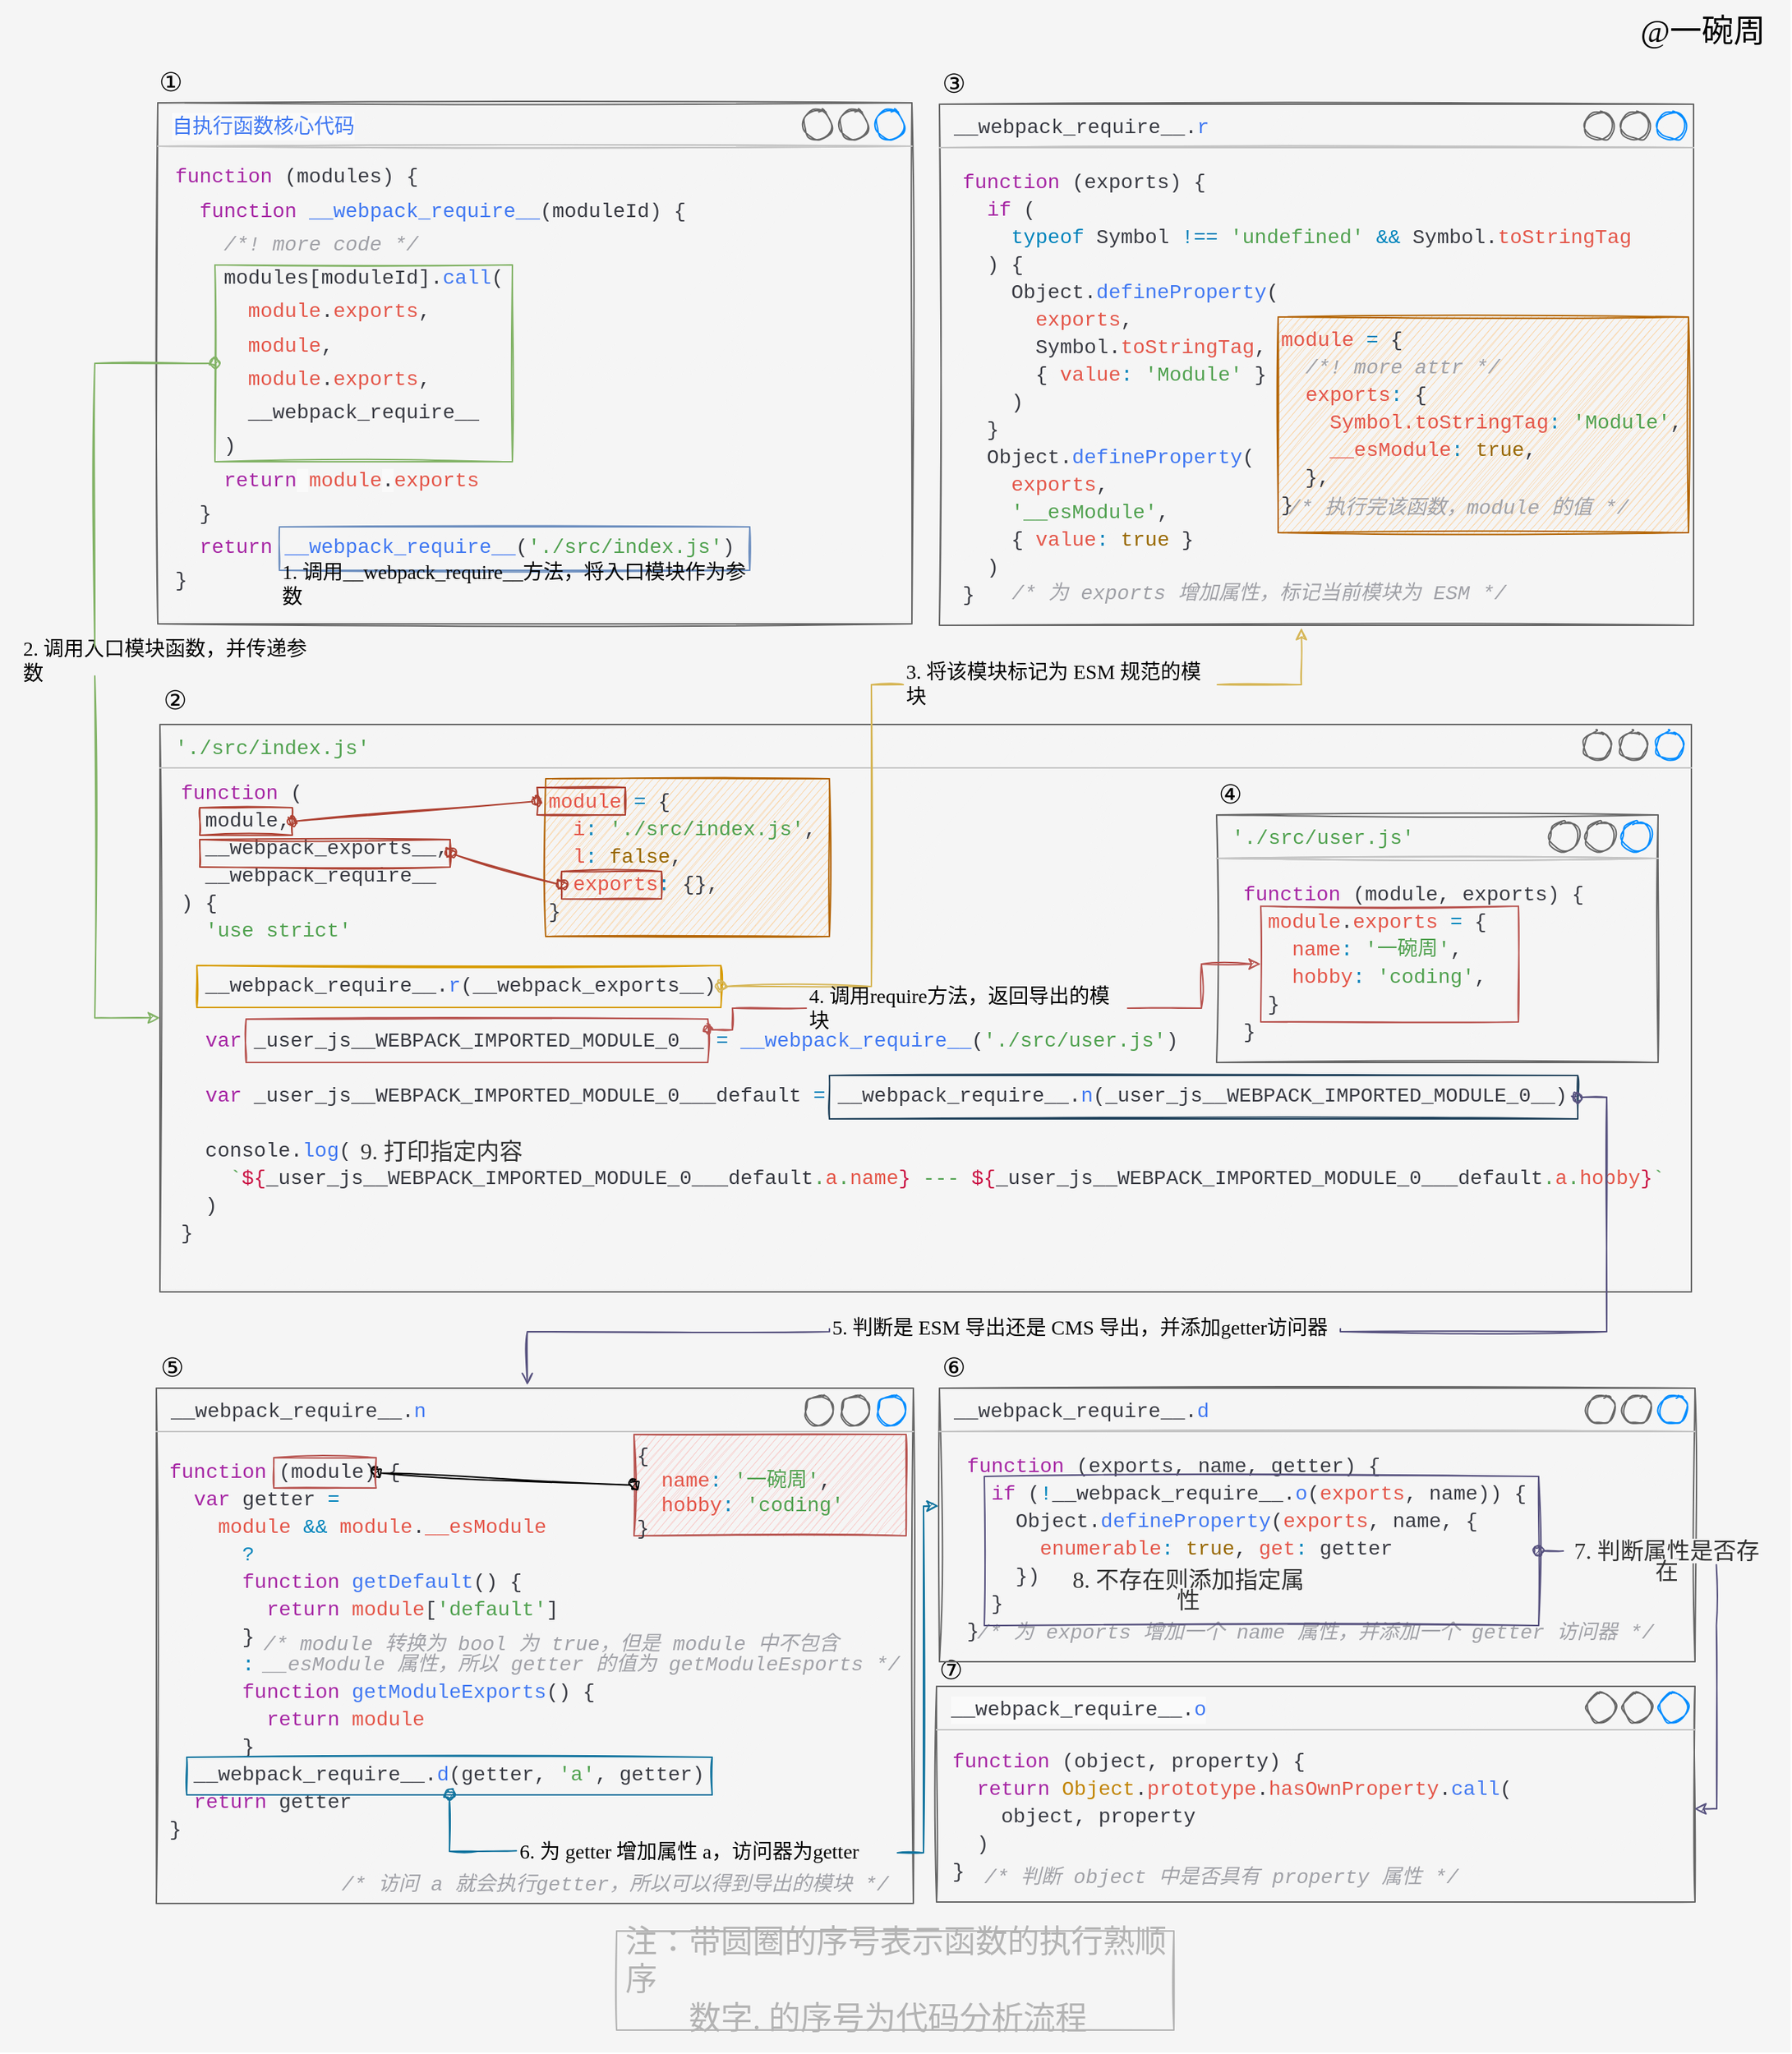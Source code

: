 <mxfile version="13.6.2" type="device"><diagram id="C5RBs43oDa-KdzZeNtuy" name="Page-1"><mxGraphModel dx="1002" dy="118" grid="0" gridSize="10" guides="1" tooltips="1" connect="1" arrows="1" fold="1" page="0" pageScale="1" pageWidth="827" pageHeight="1169" math="0" shadow="0" extFonts="ZCOOL KuaiLe^https://fonts.googleapis.com/css?family=ZCOOL+KuaiLe"><root><mxCell id="WIyWlLk6GJQsqaUBKTNV-0"/><mxCell id="WIyWlLk6GJQsqaUBKTNV-1" parent="WIyWlLk6GJQsqaUBKTNV-0"/><mxCell id="X2t2nluB0uNI7FOoM4xy-0" value="" style="rounded=0;whiteSpace=wrap;html=1;sketch=0;fontColor=#333333;fillColor=#f5f5f5;strokeColor=none;" parent="WIyWlLk6GJQsqaUBKTNV-1" vertex="1"><mxGeometry x="-434" y="6" width="1237" height="1418" as="geometry"/></mxCell><mxCell id="X2t2nluB0uNI7FOoM4xy-1" value="&lt;div style=&quot;color: rgb(56 , 58 , 66) ; background-color: rgb(250 , 250 , 250) ; font-size: 14px ; line-height: 19px&quot;&gt;&lt;span style=&quot;color: rgb(64 , 120 , 242)&quot;&gt;&lt;font face=&quot;ZCOOL KuaiLe&quot;&gt;自执行函数核心代码&lt;/font&gt;&lt;/span&gt;&lt;/div&gt;" style="strokeWidth=1;shadow=0;dashed=0;align=center;html=1;shape=mxgraph.mockup.containers.window;align=left;verticalAlign=top;spacingLeft=8;strokeColor2=#008cff;strokeColor3=#c4c4c4;mainText=;fontSize=17;labelBackgroundColor=none;fillColor=#f5f5f5;sketch=1;fillStyle=auto;fontColor=#333333;strokeColor=none;" parent="WIyWlLk6GJQsqaUBKTNV-1" vertex="1"><mxGeometry x="-325" y="77" width="521" height="360" as="geometry"/></mxCell><mxCell id="X2t2nluB0uNI7FOoM4xy-3" value="&lt;div style=&quot;color: rgb(56 , 58 , 66) ; font-family: &amp;#34;fira code&amp;#34; , &amp;#34;consolas&amp;#34; , &amp;#34;courier new&amp;#34; , monospace ; font-size: 14px ; line-height: 166%&quot;&gt;&lt;div&gt;&lt;span style=&quot;color: rgb(166 , 38 , 164)&quot;&gt;function&lt;/span&gt; (modules) {&lt;/div&gt;&lt;div&gt;&amp;nbsp; &lt;span style=&quot;color: #a626a4&quot;&gt;function&lt;/span&gt; &lt;span style=&quot;color: #4078f2&quot;&gt;__webpack_require__&lt;/span&gt;(moduleId) {&lt;/div&gt;&lt;div&gt;&amp;nbsp; &amp;nbsp;&amp;nbsp;&lt;span style=&quot;color: rgb(160 , 161 , 167) ; font-style: italic&quot;&gt;/*! more code */&lt;/span&gt;&lt;span&gt;&amp;nbsp;&lt;/span&gt;&lt;/div&gt;&lt;div&gt;&amp;nbsp; &amp;nbsp; modules[moduleId].&lt;span style=&quot;color: #4078f2&quot;&gt;call&lt;/span&gt;(&lt;/div&gt;&lt;div&gt;&amp;nbsp; &amp;nbsp; &amp;nbsp; &lt;span style=&quot;color: #e45649&quot;&gt;module&lt;/span&gt;.&lt;span style=&quot;color: #e45649&quot;&gt;exports&lt;/span&gt;,&lt;/div&gt;&lt;div&gt;&amp;nbsp; &amp;nbsp; &amp;nbsp; &lt;span style=&quot;color: #e45649&quot;&gt;module&lt;/span&gt;,&lt;/div&gt;&lt;div&gt;&amp;nbsp; &amp;nbsp; &amp;nbsp; &lt;span style=&quot;color: #e45649&quot;&gt;module&lt;/span&gt;.&lt;span style=&quot;color: #e45649&quot;&gt;exports&lt;/span&gt;,&lt;/div&gt;&lt;div&gt;&amp;nbsp; &amp;nbsp; &amp;nbsp; __webpack_require__&lt;/div&gt;&lt;div&gt;&amp;nbsp; &amp;nbsp; )&lt;/div&gt;&amp;nbsp; &amp;nbsp;&amp;nbsp;&lt;span style=&quot;font-family: &amp;#34;fira code&amp;#34; , &amp;#34;consolas&amp;#34; , &amp;#34;courier new&amp;#34; , monospace ; color: rgb(166 , 38 , 164)&quot;&gt;return&lt;/span&gt;&lt;span style=&quot;background-color: rgb(250 , 250 , 250) ; font-family: &amp;#34;fira code&amp;#34; , &amp;#34;consolas&amp;#34; , &amp;#34;courier new&amp;#34; , monospace&quot;&gt; &lt;/span&gt;&lt;span style=&quot;font-family: &amp;#34;fira code&amp;#34; , &amp;#34;consolas&amp;#34; , &amp;#34;courier new&amp;#34; , monospace ; color: rgb(228 , 86 , 73)&quot;&gt;module&lt;/span&gt;&lt;span style=&quot;background-color: rgb(250 , 250 , 250) ; font-family: &amp;#34;fira code&amp;#34; , &amp;#34;consolas&amp;#34; , &amp;#34;courier new&amp;#34; , monospace&quot;&gt;.&lt;/span&gt;&lt;span style=&quot;font-family: &amp;#34;fira code&amp;#34; , &amp;#34;consolas&amp;#34; , &amp;#34;courier new&amp;#34; , monospace ; color: rgb(228 , 86 , 73)&quot;&gt;exports&lt;/span&gt;&lt;div&gt;&amp;nbsp; }&lt;/div&gt;&lt;div&gt;&amp;nbsp; &lt;span style=&quot;color: #a626a4&quot;&gt;return&lt;/span&gt; &lt;span style=&quot;color: #4078f2&quot;&gt;__webpack_require__&lt;/span&gt;(&lt;span style=&quot;color: #50a14f&quot;&gt;'./src/index.js'&lt;/span&gt;)&lt;/div&gt;&lt;div&gt;}&lt;/div&gt;&lt;/div&gt;" style="text;html=1;strokeColor=none;fillColor=none;align=left;verticalAlign=middle;whiteSpace=wrap;rounded=0;sketch=1;" parent="WIyWlLk6GJQsqaUBKTNV-1" vertex="1"><mxGeometry x="-315" y="117" width="431" height="301.5" as="geometry"/></mxCell><mxCell id="X2t2nluB0uNI7FOoM4xy-13" value="&lt;font style=&quot;font-size: 22px&quot; face=&quot;ZCOOL KuaiLe&quot;&gt;@一碗周&lt;/font&gt;" style="text;html=1;strokeColor=none;fillColor=none;align=center;verticalAlign=middle;whiteSpace=wrap;rounded=0;sketch=0;" parent="WIyWlLk6GJQsqaUBKTNV-1" vertex="1"><mxGeometry x="682" y="9" width="121" height="38" as="geometry"/></mxCell><mxCell id="X2t2nluB0uNI7FOoM4xy-35" value="&lt;div style=&quot;background-color: rgb(250 , 250 , 250) ; font-family: &amp;#34;fira code&amp;#34; , &amp;#34;consolas&amp;#34; , &amp;#34;courier new&amp;#34; , monospace ; font-size: 14px ; line-height: 19px&quot;&gt;&lt;div style=&quot;font-family: &amp;#34;fira code&amp;#34; , &amp;#34;consolas&amp;#34; , &amp;#34;courier new&amp;#34; , monospace ; line-height: 19px&quot;&gt;&lt;font color=&quot;#383a42&quot;&gt;__webpack_require__.&lt;/font&gt;&lt;font color=&quot;#4078f2&quot;&gt;o&lt;/font&gt;&lt;/div&gt;&lt;/div&gt;" style="strokeWidth=1;shadow=0;dashed=0;align=center;html=1;shape=mxgraph.mockup.containers.window;align=left;verticalAlign=top;spacingLeft=8;strokeColor2=#008cff;strokeColor3=#c4c4c4;mainText=;fontSize=17;labelBackgroundColor=none;fillColor=#f5f5f5;sketch=1;fillStyle=auto;fontColor=#333333;strokeColor=none;container=0;" parent="WIyWlLk6GJQsqaUBKTNV-1" vertex="1"><mxGeometry x="213" y="1171" width="524" height="149" as="geometry"/></mxCell><mxCell id="X2t2nluB0uNI7FOoM4xy-36" value="&lt;div style=&quot;color: rgb(56 , 58 , 66) ; font-family: &amp;#34;fira code&amp;#34; , &amp;#34;consolas&amp;#34; , &amp;#34;courier new&amp;#34; , monospace ; font-weight: normal ; font-size: 14px ; line-height: 19px&quot;&gt;&lt;div style=&quot;font-family: &amp;#34;fira code&amp;#34; , &amp;#34;consolas&amp;#34; , &amp;#34;courier new&amp;#34; , monospace ; line-height: 19px&quot;&gt;&lt;div&gt;&lt;span style=&quot;color: rgb(166 , 38 , 164)&quot;&gt;function&lt;/span&gt; (object, property) {&lt;/div&gt;&lt;div&gt;&amp;nbsp; &lt;span style=&quot;color: #a626a4&quot;&gt;return&lt;/span&gt; &lt;span style=&quot;color: #c18401&quot;&gt;Object&lt;/span&gt;.&lt;span style=&quot;color: #e45649&quot;&gt;prototype&lt;/span&gt;.&lt;span style=&quot;color: #e45649&quot;&gt;hasOwnProperty&lt;/span&gt;.&lt;span style=&quot;color: #4078f2&quot;&gt;call&lt;/span&gt;(&lt;/div&gt;&lt;div&gt;&amp;nbsp; &amp;nbsp; object, property&lt;/div&gt;&lt;div&gt;&amp;nbsp; )&lt;/div&gt;&lt;div&gt;}&lt;/div&gt;&lt;/div&gt;&lt;/div&gt;" style="text;whiteSpace=wrap;html=1;container=0;" parent="WIyWlLk6GJQsqaUBKTNV-1" vertex="1"><mxGeometry x="222" y="1207" width="397" height="69" as="geometry"/></mxCell><mxCell id="X2t2nluB0uNI7FOoM4xy-37" value="&lt;div style=&quot;color: rgb(56 , 58 , 66) ; font-family: &amp;#34;fira code&amp;#34; , &amp;#34;consolas&amp;#34; , &amp;#34;courier new&amp;#34; , monospace ; font-weight: normal ; font-size: 14px ; line-height: 19px&quot;&gt;&lt;div&gt;&lt;span style=&quot;color: rgb(160 , 161 , 167) ; font-style: italic&quot;&gt;/* 判断 object 中是否具有 property 属性 */&lt;/span&gt;&lt;/div&gt;&lt;/div&gt;" style="text;whiteSpace=wrap;html=1;container=0;" parent="WIyWlLk6GJQsqaUBKTNV-1" vertex="1"><mxGeometry x="244" y="1287" width="367" height="33" as="geometry"/></mxCell><mxCell id="X2t2nluB0uNI7FOoM4xy-59" value="&lt;font style=&quot;font-size: 22px&quot; face=&quot;ZCOOL KuaiLe&quot;&gt;&lt;font color=&quot;#b3b3b3&quot;&gt;注：带圆圈的序号表示函数的执行熟顺序&lt;br&gt;&amp;nbsp; &amp;nbsp; &amp;nbsp; &amp;nbsp; 数字. 的序号为代码分析流程&lt;/font&gt;&lt;br&gt;&lt;/font&gt;" style="text;html=1;fillColor=none;align=left;verticalAlign=middle;whiteSpace=wrap;rounded=0;sketch=1;spacing=2;spacingTop=4;spacingLeft=4;spacingBottom=4;spacingRight=4;strokeColor=#B3B3B3;" parent="WIyWlLk6GJQsqaUBKTNV-1" vertex="1"><mxGeometry x="-8" y="1340" width="385" height="68.5" as="geometry"/></mxCell><mxCell id="X2t2nluB0uNI7FOoM4xy-63" value="&lt;div style=&quot;font-family: &amp;#34;fira code&amp;#34; , &amp;#34;consolas&amp;#34; , &amp;#34;courier new&amp;#34; , monospace ; font-size: 14px ; line-height: 19px&quot;&gt;&lt;div style=&quot;font-family: &amp;#34;fira code&amp;#34; , &amp;#34;consolas&amp;#34; , &amp;#34;courier new&amp;#34; , monospace ; line-height: 19px&quot;&gt;&lt;font color=&quot;#383a42&quot;&gt;__webpack_require__.&lt;/font&gt;&lt;font color=&quot;#4078f2&quot;&gt;n&lt;/font&gt;&lt;/div&gt;&lt;/div&gt;" style="strokeWidth=1;shadow=0;dashed=0;align=center;html=1;shape=mxgraph.mockup.containers.window;align=left;verticalAlign=top;spacingLeft=8;strokeColor2=#008cff;strokeColor3=#c4c4c4;mainText=;fontSize=17;labelBackgroundColor=none;fillColor=#f5f5f5;sketch=1;fillStyle=auto;fontColor=#333333;strokeColor=none;container=0;" parent="WIyWlLk6GJQsqaUBKTNV-1" vertex="1"><mxGeometry x="-326" y="965" width="523" height="356" as="geometry"/></mxCell><mxCell id="X2t2nluB0uNI7FOoM4xy-64" value="&lt;div style=&quot;color: rgb(56 , 58 , 66) ; font-family: &amp;#34;fira code&amp;#34; , &amp;#34;consolas&amp;#34; , &amp;#34;courier new&amp;#34; , monospace ; font-weight: normal ; font-size: 14px ; line-height: 19px&quot;&gt;&lt;div style=&quot;font-family: &amp;#34;fira code&amp;#34; , &amp;#34;consolas&amp;#34; , &amp;#34;courier new&amp;#34; , monospace ; line-height: 19px&quot;&gt;&lt;div&gt;&lt;span style=&quot;color: rgb(166 , 38 , 164)&quot;&gt;function&lt;/span&gt; (module) {&lt;/div&gt;&lt;div&gt;&amp;nbsp; &lt;span style=&quot;color: #a626a4&quot;&gt;var&lt;/span&gt; getter &lt;span style=&quot;color: #0184bc&quot;&gt;=&lt;/span&gt;&lt;/div&gt;&lt;div&gt;&amp;nbsp; &amp;nbsp; &lt;span style=&quot;color: #e45649&quot;&gt;module&lt;/span&gt; &lt;span style=&quot;color: #0184bc&quot;&gt;&amp;amp;&amp;amp;&lt;/span&gt; &lt;span style=&quot;color: #e45649&quot;&gt;module&lt;/span&gt;.&lt;span style=&quot;color: #e45649&quot;&gt;__esModule&lt;/span&gt;&lt;/div&gt;&lt;div&gt;&amp;nbsp; &amp;nbsp; &amp;nbsp; &lt;span style=&quot;color: #0184bc&quot;&gt;?&lt;/span&gt;&amp;nbsp;&lt;/div&gt;&lt;div&gt;&lt;span style=&quot;color: #a626a4&quot;&gt;&amp;nbsp; &amp;nbsp; &amp;nbsp; function&lt;/span&gt; &lt;span style=&quot;color: #4078f2&quot;&gt;getDefault&lt;/span&gt;() {&lt;/div&gt;&lt;div&gt;&amp;nbsp; &amp;nbsp; &amp;nbsp; &amp;nbsp;&amp;nbsp;&lt;span style=&quot;color: #a626a4&quot;&gt;return&lt;/span&gt; &lt;span style=&quot;color: #e45649&quot;&gt;module&lt;/span&gt;[&lt;span style=&quot;color: #50a14f&quot;&gt;'default'&lt;/span&gt;]&lt;/div&gt;&lt;div&gt;&amp;nbsp; &amp;nbsp; &amp;nbsp; }&lt;/div&gt;&lt;div&gt;&amp;nbsp; &amp;nbsp; &amp;nbsp; &lt;span style=&quot;color: #0184bc&quot;&gt;:&lt;/span&gt;&amp;nbsp;&lt;/div&gt;&lt;div&gt;&lt;span style=&quot;color: #a626a4&quot;&gt;&amp;nbsp; &amp;nbsp; &amp;nbsp; function&lt;/span&gt; &lt;span style=&quot;color: #4078f2&quot;&gt;getModuleExports&lt;/span&gt;() {&lt;/div&gt;&lt;div&gt;&amp;nbsp; &amp;nbsp; &amp;nbsp; &amp;nbsp;&amp;nbsp;&lt;span style=&quot;color: #a626a4&quot;&gt;return&lt;/span&gt; &lt;span style=&quot;color: #e45649&quot;&gt;module&lt;/span&gt;&lt;/div&gt;&lt;div&gt;&amp;nbsp; &amp;nbsp; &amp;nbsp; }&lt;/div&gt;&lt;div&gt;&amp;nbsp; __webpack_require__.&lt;span style=&quot;color: #4078f2&quot;&gt;d&lt;/span&gt;(getter, &lt;span style=&quot;color: #50a14f&quot;&gt;'a'&lt;/span&gt;, getter)&lt;/div&gt;&lt;div&gt;&amp;nbsp; &lt;span style=&quot;color: #a626a4&quot;&gt;return&lt;/span&gt; getter&lt;/div&gt;&lt;div&gt;}&lt;/div&gt;&lt;/div&gt;&lt;/div&gt;" style="text;whiteSpace=wrap;html=1;container=0;" parent="WIyWlLk6GJQsqaUBKTNV-1" vertex="1"><mxGeometry x="-319" y="1007" width="429" height="295" as="geometry"/></mxCell><mxCell id="X2t2nluB0uNI7FOoM4xy-6" value="&lt;div style=&quot;font-family: &amp;#34;fira code&amp;#34; , &amp;#34;consolas&amp;#34; , &amp;#34;courier new&amp;#34; , monospace ; font-size: 14px ; line-height: 19px&quot;&gt;&lt;div style=&quot;font-family: &amp;#34;fira code&amp;#34; , &amp;#34;consolas&amp;#34; , &amp;#34;courier new&amp;#34; , monospace ; line-height: 19px&quot;&gt;&lt;font color=&quot;#383a42&quot;&gt;__webpack_require__.&lt;/font&gt;&lt;font color=&quot;#4078f2&quot;&gt;r&lt;/font&gt;&lt;/div&gt;&lt;/div&gt;" style="strokeWidth=1;shadow=0;dashed=0;align=center;html=1;shape=mxgraph.mockup.containers.window;align=left;verticalAlign=top;spacingLeft=8;strokeColor2=#008cff;strokeColor3=#c4c4c4;mainText=;fontSize=17;labelBackgroundColor=none;fillColor=#f5f5f5;sketch=1;fillStyle=auto;fontColor=#333333;strokeColor=none;container=0;" parent="WIyWlLk6GJQsqaUBKTNV-1" vertex="1"><mxGeometry x="215" y="78" width="521" height="360" as="geometry"/></mxCell><mxCell id="X2t2nluB0uNI7FOoM4xy-7" value="&lt;div style=&quot;color: rgb(56 , 58 , 66) ; font-family: &amp;#34;fira code&amp;#34; , &amp;#34;consolas&amp;#34; , &amp;#34;courier new&amp;#34; , monospace ; font-weight: normal ; font-size: 14px ; line-height: 19px&quot;&gt;&lt;div&gt;&lt;span style=&quot;color: rgb(166 , 38 , 164)&quot;&gt;function&lt;/span&gt;&amp;nbsp;(exports) {&lt;/div&gt;&lt;div&gt;&amp;nbsp;&amp;nbsp;&lt;span style=&quot;color: rgb(166 , 38 , 164)&quot;&gt;if&lt;/span&gt;&amp;nbsp;(&lt;/div&gt;&lt;div&gt;&lt;span style=&quot;color: rgb(1 , 132 , 188)&quot;&gt;&amp;nbsp; &amp;nbsp; typeof&lt;/span&gt;&amp;nbsp;Symbol&amp;nbsp;&lt;span style=&quot;color: rgb(1 , 132 , 188)&quot;&gt;!==&lt;/span&gt;&amp;nbsp;&lt;span style=&quot;color: rgb(80 , 161 , 79)&quot;&gt;'undefined'&lt;/span&gt;&amp;nbsp;&lt;span style=&quot;color: rgb(1 , 132 , 188)&quot;&gt;&amp;amp;&amp;amp;&lt;/span&gt;&amp;nbsp;Symbol.&lt;span style=&quot;color: rgb(228 , 86 , 73)&quot;&gt;toStringTag&lt;/span&gt;&lt;/div&gt;&lt;div&gt;&amp;nbsp; ) {&lt;/div&gt;&lt;div&gt;&amp;nbsp; &amp;nbsp; Object.&lt;span style=&quot;color: rgb(64 , 120 , 242)&quot;&gt;defineProperty&lt;/span&gt;(&lt;/div&gt;&lt;div&gt;&lt;span style=&quot;color: rgb(228 , 86 , 73)&quot;&gt;&amp;nbsp; &amp;nbsp; &amp;nbsp; exports&lt;/span&gt;,&amp;nbsp;&lt;/div&gt;&lt;div&gt;&amp;nbsp; &amp;nbsp; &amp;nbsp; Symbol.&lt;span style=&quot;color: rgb(228 , 86 , 73)&quot;&gt;toStringTag&lt;/span&gt;,&amp;nbsp;&lt;/div&gt;&lt;div&gt;&amp;nbsp; &amp;nbsp; &amp;nbsp; {&amp;nbsp;&lt;span style=&quot;color: rgb(228 , 86 , 73)&quot;&gt;value&lt;/span&gt;&lt;span style=&quot;color: rgb(1 , 132 , 188)&quot;&gt;:&lt;/span&gt;&amp;nbsp;&lt;span style=&quot;color: rgb(80 , 161 , 79)&quot;&gt;'Module'&lt;/span&gt;&amp;nbsp;}&lt;/div&gt;&lt;div&gt;&amp;nbsp; &amp;nbsp; )&lt;/div&gt;&lt;div&gt;&amp;nbsp; }&lt;/div&gt;&lt;div&gt;&amp;nbsp; Object.&lt;span style=&quot;color: rgb(64 , 120 , 242)&quot;&gt;defineProperty&lt;/span&gt;(&lt;/div&gt;&lt;div&gt;&lt;span style=&quot;color: rgb(228 , 86 , 73)&quot;&gt;&amp;nbsp; &amp;nbsp; exports&lt;/span&gt;,&amp;nbsp;&lt;/div&gt;&lt;div&gt;&lt;span style=&quot;color: rgb(80 , 161 , 79)&quot;&gt;&amp;nbsp; &amp;nbsp; '__esModule'&lt;/span&gt;,&amp;nbsp;&lt;/div&gt;&lt;div&gt;&amp;nbsp; &amp;nbsp; {&amp;nbsp;&lt;span style=&quot;color: rgb(228 , 86 , 73)&quot;&gt;value&lt;/span&gt;&lt;span style=&quot;color: rgb(1 , 132 , 188)&quot;&gt;:&lt;/span&gt;&amp;nbsp;&lt;span style=&quot;color: rgb(152 , 104 , 1)&quot;&gt;true&lt;/span&gt;&amp;nbsp;}&lt;/div&gt;&lt;div&gt;&amp;nbsp; )&lt;/div&gt;&lt;div&gt;}&lt;/div&gt;&lt;/div&gt;" style="text;whiteSpace=wrap;html=1;container=0;" parent="WIyWlLk6GJQsqaUBKTNV-1" vertex="1"><mxGeometry x="229" y="116" width="472" height="310" as="geometry"/></mxCell><mxCell id="X2t2nluB0uNI7FOoM4xy-8" value="&lt;div style=&quot;color: rgb(56 , 58 , 66) ; font-family: &amp;#34;fira code&amp;#34; , &amp;#34;consolas&amp;#34; , &amp;#34;courier new&amp;#34; , monospace ; font-weight: normal ; font-size: 14px ; line-height: 19px&quot;&gt;&lt;div&gt;&lt;span style=&quot;color: rgb(160 , 161 , 167) ; font-style: italic&quot;&gt;/* 为 exports 增加属性，标记当前模块为 ESM */&lt;/span&gt;&lt;/div&gt;&lt;/div&gt;" style="text;whiteSpace=wrap;html=1;container=0;" parent="WIyWlLk6GJQsqaUBKTNV-1" vertex="1"><mxGeometry x="263" y="400" width="352" height="33" as="geometry"/></mxCell><mxCell id="X2t2nluB0uNI7FOoM4xy-9" value="&lt;div style=&quot;font-family: &amp;#34;fira code&amp;#34; , &amp;#34;consolas&amp;#34; , &amp;#34;courier new&amp;#34; , monospace ; font-size: 14px ; line-height: 19px&quot;&gt;&lt;div style=&quot;font-family: &amp;#34;fira code&amp;#34; , &amp;#34;consolas&amp;#34; , &amp;#34;courier new&amp;#34; , monospace ; line-height: 19px&quot;&gt;&lt;div style=&quot;color: rgb(56 , 58 , 66) ; font-family: &amp;#34;fira code&amp;#34; , &amp;#34;consolas&amp;#34; , &amp;#34;courier new&amp;#34; , monospace ; line-height: 19px&quot;&gt;&lt;span style=&quot;color: rgb(80 , 161 , 79)&quot;&gt;'./src/index.js'&lt;/span&gt;&lt;/div&gt;&lt;/div&gt;&lt;/div&gt;" style="strokeWidth=1;shadow=0;dashed=0;align=center;html=1;shape=mxgraph.mockup.containers.window;align=left;verticalAlign=top;spacingLeft=8;strokeColor2=#008cff;strokeColor3=#c4c4c4;mainText=;fontSize=17;labelBackgroundColor=none;fillColor=#f5f5f5;sketch=1;fillStyle=auto;fontColor=#333333;strokeColor=none;container=0;" parent="WIyWlLk6GJQsqaUBKTNV-1" vertex="1"><mxGeometry x="-323.5" y="506.5" width="1058" height="392" as="geometry"/></mxCell><mxCell id="X2t2nluB0uNI7FOoM4xy-10" value="&lt;div style=&quot;color: rgb(56 , 58 , 66) ; font-family: &amp;#34;fira code&amp;#34; , &amp;#34;consolas&amp;#34; , &amp;#34;courier new&amp;#34; , monospace ; font-weight: normal ; font-size: 14px ; line-height: 19px&quot;&gt;&lt;div style=&quot;font-family: &amp;#34;fira code&amp;#34; , &amp;#34;consolas&amp;#34; , &amp;#34;courier new&amp;#34; , monospace ; line-height: 19px&quot;&gt;&lt;div style=&quot;font-family: &amp;#34;fira code&amp;#34; , &amp;#34;consolas&amp;#34; , &amp;#34;courier new&amp;#34; , monospace ; line-height: 170%&quot;&gt;&lt;div style=&quot;font-family: &amp;#34;fira code&amp;#34; , &amp;#34;consolas&amp;#34; , &amp;#34;courier new&amp;#34; , monospace ; line-height: 19px&quot;&gt;&lt;div&gt;&lt;span style=&quot;color: rgb(166 , 38 , 164)&quot;&gt;function&lt;/span&gt; (&lt;/div&gt;&lt;div&gt;&amp;nbsp; module,&lt;/div&gt;&lt;div&gt;&amp;nbsp; __webpack_exports__,&lt;/div&gt;&lt;div&gt;&amp;nbsp; __webpack_require__&lt;/div&gt;&lt;div&gt;) {&lt;/div&gt;&lt;div&gt;&amp;nbsp; &lt;span style=&quot;color: #50a14f&quot;&gt;'use strict'&lt;/span&gt;&lt;/div&gt;&lt;div&gt;&lt;br&gt;&lt;/div&gt;&lt;div&gt;&amp;nbsp; __webpack_require__.&lt;span style=&quot;color: #4078f2&quot;&gt;r&lt;/span&gt;(__webpack_exports__)&lt;/div&gt;&lt;div&gt;&lt;br&gt;&lt;/div&gt;&lt;div&gt;&amp;nbsp; &lt;span style=&quot;color: #a626a4&quot;&gt;var&lt;/span&gt; _user_js__WEBPACK_IMPORTED_MODULE_0__ &lt;span style=&quot;color: #0184bc&quot;&gt;=&amp;nbsp;&lt;/span&gt;&lt;span style=&quot;color: rgb(64 , 120 , 242)&quot;&gt;__webpack_require__&lt;/span&gt;&lt;span&gt;(&lt;/span&gt;&lt;span style=&quot;color: rgb(80 , 161 , 79)&quot;&gt;'./src/user.js'&lt;/span&gt;&lt;span&gt;)&lt;/span&gt;&lt;/div&gt;&lt;div&gt;&lt;span&gt;&lt;br&gt;&lt;/span&gt;&lt;/div&gt;&lt;div&gt;&amp;nbsp; &lt;span style=&quot;color: #a626a4&quot;&gt;var&lt;/span&gt; _user_js__WEBPACK_IMPORTED_MODULE_0___default &lt;span style=&quot;color: #0184bc&quot;&gt;=&lt;/span&gt; __webpack_require__.&lt;span style=&quot;color: #4078f2&quot;&gt;n&lt;/span&gt;(&lt;span&gt;_user_js__WEBPACK_IMPORTED_MODULE_0__&lt;/span&gt;&lt;span&gt;)&lt;/span&gt;&lt;/div&gt;&lt;div&gt;&lt;br&gt;&lt;/div&gt;&lt;div&gt;&amp;nbsp; console.&lt;span style=&quot;color: #4078f2&quot;&gt;log&lt;/span&gt;(&lt;/div&gt;&lt;div&gt;&amp;nbsp; &amp;nbsp; &lt;span style=&quot;color: #50a14f&quot;&gt;`&lt;/span&gt;&lt;span style=&quot;color: #ca1243&quot;&gt;${&lt;/span&gt;_user_js__WEBPACK_IMPORTED_MODULE_0___default&lt;span style=&quot;color: #50a14f&quot;&gt;.&lt;/span&gt;&lt;span style=&quot;color: #e45649&quot;&gt;a&lt;/span&gt;&lt;span style=&quot;color: #50a14f&quot;&gt;.&lt;/span&gt;&lt;span style=&quot;color: #e45649&quot;&gt;name&lt;/span&gt;&lt;span style=&quot;color: #ca1243&quot;&gt;}&lt;/span&gt;&lt;span style=&quot;color: #50a14f&quot;&gt; --- &lt;/span&gt;&lt;span style=&quot;color: #ca1243&quot;&gt;${&lt;/span&gt;_user_js__WEBPACK_IMPORTED_MODULE_0___default&lt;span style=&quot;color: #50a14f&quot;&gt;.&lt;/span&gt;&lt;span style=&quot;color: #e45649&quot;&gt;a&lt;/span&gt;&lt;span style=&quot;color: #50a14f&quot;&gt;.&lt;/span&gt;&lt;span style=&quot;color: #e45649&quot;&gt;hobby&lt;/span&gt;&lt;span style=&quot;color: #ca1243&quot;&gt;}&lt;/span&gt;&lt;span style=&quot;color: #50a14f&quot;&gt;`&lt;/span&gt;&lt;/div&gt;&lt;div&gt;&amp;nbsp; )&lt;/div&gt;&lt;div&gt;}&lt;/div&gt;&lt;/div&gt;&lt;/div&gt;&lt;/div&gt;&lt;/div&gt;" style="text;whiteSpace=wrap;html=1;container=0;" parent="WIyWlLk6GJQsqaUBKTNV-1" vertex="1"><mxGeometry x="-311" y="538" width="1039.5" height="341.5" as="geometry"/></mxCell><mxCell id="X2t2nluB0uNI7FOoM4xy-11" value="&lt;div style=&quot;font-family: &amp;#34;fira code&amp;#34; , &amp;#34;consolas&amp;#34; , &amp;#34;courier new&amp;#34; , monospace ; font-size: 14px ; line-height: 19px&quot;&gt;&lt;div style=&quot;font-family: &amp;#34;fira code&amp;#34; , &amp;#34;consolas&amp;#34; , &amp;#34;courier new&amp;#34; , monospace ; line-height: 19px&quot;&gt;&lt;div style=&quot;color: rgb(56 , 58 , 66) ; font-family: &amp;#34;fira code&amp;#34; , &amp;#34;consolas&amp;#34; , &amp;#34;courier new&amp;#34; , monospace ; line-height: 19px&quot;&gt;&lt;div style=&quot;font-family: &amp;#34;fira code&amp;#34; , &amp;#34;consolas&amp;#34; , &amp;#34;courier new&amp;#34; , monospace ; line-height: 19px&quot;&gt;&lt;span style=&quot;color: rgb(80 , 161 , 79)&quot;&gt;'./src/user.js'&lt;/span&gt;&lt;/div&gt;&lt;/div&gt;&lt;/div&gt;&lt;/div&gt;" style="strokeWidth=1;shadow=0;dashed=0;align=center;html=1;shape=mxgraph.mockup.containers.window;align=left;verticalAlign=top;spacingLeft=8;strokeColor2=#008cff;strokeColor3=#c4c4c4;mainText=;fontSize=17;labelBackgroundColor=none;fillColor=#f5f5f5;sketch=1;fillStyle=auto;fontColor=#333333;strokeColor=none;container=0;" parent="WIyWlLk6GJQsqaUBKTNV-1" vertex="1"><mxGeometry x="406.5" y="569" width="305" height="171" as="geometry"/></mxCell><mxCell id="X2t2nluB0uNI7FOoM4xy-12" value="&lt;div style=&quot;color: rgb(56 , 58 , 66) ; font-family: &amp;#34;fira code&amp;#34; , &amp;#34;consolas&amp;#34; , &amp;#34;courier new&amp;#34; , monospace ; font-weight: normal ; font-size: 14px ; line-height: 19px&quot;&gt;&lt;div style=&quot;font-family: &amp;#34;fira code&amp;#34; , &amp;#34;consolas&amp;#34; , &amp;#34;courier new&amp;#34; , monospace ; line-height: 19px&quot;&gt;&lt;div style=&quot;font-family: &amp;#34;fira code&amp;#34; , &amp;#34;consolas&amp;#34; , &amp;#34;courier new&amp;#34; , monospace ; line-height: 170%&quot;&gt;&lt;div style=&quot;font-family: &amp;#34;fira code&amp;#34; , &amp;#34;consolas&amp;#34; , &amp;#34;courier new&amp;#34; , monospace ; line-height: 160%&quot;&gt;&lt;div style=&quot;font-family: &amp;#34;fira code&amp;#34; , &amp;#34;consolas&amp;#34; , &amp;#34;courier new&amp;#34; , monospace ; line-height: 19px&quot;&gt;&lt;div&gt;&lt;span style=&quot;color: rgb(166 , 38 , 164)&quot;&gt;function&lt;/span&gt; (module, exports) {&lt;/div&gt;&lt;div&gt;&amp;nbsp; &lt;span style=&quot;color: #e45649&quot;&gt;module&lt;/span&gt;.&lt;span style=&quot;color: #e45649&quot;&gt;exports&lt;/span&gt; &lt;span style=&quot;color: #0184bc&quot;&gt;=&lt;/span&gt; {&lt;/div&gt;&lt;div&gt;&amp;nbsp; &amp;nbsp; &lt;span style=&quot;color: #e45649&quot;&gt;name&lt;/span&gt;&lt;span style=&quot;color: #0184bc&quot;&gt;:&lt;/span&gt; &lt;span style=&quot;color: #50a14f&quot;&gt;'一碗周'&lt;/span&gt;,&lt;/div&gt;&lt;div&gt;&amp;nbsp; &amp;nbsp; &lt;span style=&quot;color: #e45649&quot;&gt;hobby&lt;/span&gt;&lt;span style=&quot;color: #0184bc&quot;&gt;:&lt;/span&gt; &lt;span style=&quot;color: #50a14f&quot;&gt;'coding'&lt;/span&gt;,&lt;/div&gt;&lt;div&gt;&amp;nbsp; }&lt;/div&gt;&lt;div&gt;}&lt;/div&gt;&lt;/div&gt;&lt;/div&gt;&lt;/div&gt;&lt;/div&gt;&lt;/div&gt;" style="text;whiteSpace=wrap;html=1;container=0;" parent="WIyWlLk6GJQsqaUBKTNV-1" vertex="1"><mxGeometry x="422.5" y="608" width="255" height="129" as="geometry"/></mxCell><mxCell id="X2t2nluB0uNI7FOoM4xy-69" value="&lt;span style=&quot;color: rgb(0, 0, 0); font-family: &amp;quot;zcool kuaile&amp;quot;; font-size: 18px; font-style: normal; font-weight: 400; letter-spacing: normal; text-align: center; text-indent: 0px; text-transform: none; word-spacing: 0px; background-color: rgb(245, 245, 245); display: inline; float: none;&quot;&gt;①&lt;/span&gt;" style="text;whiteSpace=wrap;html=1;" parent="WIyWlLk6GJQsqaUBKTNV-1" vertex="1"><mxGeometry x="-326" y="46.0" width="38" height="31" as="geometry"/></mxCell><mxCell id="X2t2nluB0uNI7FOoM4xy-70" value="&lt;span style=&quot;color: rgb(0, 0, 0); font-family: &amp;quot;zcool kuaile&amp;quot;; font-size: 18px; font-style: normal; font-weight: 400; letter-spacing: normal; text-align: center; text-indent: 0px; text-transform: none; word-spacing: 0px; background-color: rgb(245, 245, 245); display: inline; float: none;&quot;&gt;②&lt;/span&gt;" style="text;whiteSpace=wrap;html=1;" parent="WIyWlLk6GJQsqaUBKTNV-1" vertex="1"><mxGeometry x="-323.5" y="473.0" width="38" height="31" as="geometry"/></mxCell><mxCell id="X2t2nluB0uNI7FOoM4xy-71" value="&lt;span style=&quot;color: rgb(0, 0, 0); font-family: &amp;quot;zcool kuaile&amp;quot;; font-size: 18px; font-style: normal; font-weight: 400; letter-spacing: normal; text-align: center; text-indent: 0px; text-transform: none; word-spacing: 0px; background-color: rgb(245, 245, 245); display: inline; float: none;&quot;&gt;③&lt;/span&gt;" style="text;whiteSpace=wrap;html=1;" parent="WIyWlLk6GJQsqaUBKTNV-1" vertex="1"><mxGeometry x="215.004" y="47.001" width="38" height="31" as="geometry"/></mxCell><mxCell id="X2t2nluB0uNI7FOoM4xy-72" value="&lt;span style=&quot;color: rgb(0, 0, 0); font-family: &amp;quot;zcool kuaile&amp;quot;; font-size: 18px; font-style: normal; font-weight: 400; letter-spacing: normal; text-align: center; text-indent: 0px; text-transform: none; word-spacing: 0px; background-color: rgb(245, 245, 245); display: inline; float: none;&quot;&gt;④&lt;/span&gt;" style="text;whiteSpace=wrap;html=1;" parent="WIyWlLk6GJQsqaUBKTNV-1" vertex="1"><mxGeometry x="406.496" y="537.998" width="38" height="31" as="geometry"/></mxCell><mxCell id="X2t2nluB0uNI7FOoM4xy-73" value="&lt;span style=&quot;color: rgb(0, 0, 0); font-family: &amp;quot;zcool kuaile&amp;quot;; font-size: 18px; font-style: normal; font-weight: 400; letter-spacing: normal; text-align: center; text-indent: 0px; text-transform: none; word-spacing: 0px; background-color: rgb(245, 245, 245); display: inline; float: none;&quot;&gt;⑤&lt;/span&gt;" style="text;whiteSpace=wrap;html=1;" parent="WIyWlLk6GJQsqaUBKTNV-1" vertex="1"><mxGeometry x="-324.999" y="933.996" width="38" height="31" as="geometry"/></mxCell><mxCell id="X2t2nluB0uNI7FOoM4xy-74" value="&lt;span style=&quot;color: rgb(0, 0, 0); font-family: &amp;quot;zcool kuaile&amp;quot;; font-size: 18px; font-style: normal; font-weight: 400; letter-spacing: normal; text-align: center; text-indent: 0px; text-transform: none; word-spacing: 0px; background-color: rgb(245, 245, 245); display: inline; float: none;&quot;&gt;⑥&lt;/span&gt;" style="text;whiteSpace=wrap;html=1;" parent="WIyWlLk6GJQsqaUBKTNV-1" vertex="1"><mxGeometry x="215.007" y="934" width="38" height="31" as="geometry"/></mxCell><mxCell id="X2t2nluB0uNI7FOoM4xy-75" value="&lt;span style=&quot;color: rgb(0, 0, 0); font-family: &amp;quot;zcool kuaile&amp;quot;; font-size: 18px; font-style: normal; font-weight: 400; letter-spacing: normal; text-align: center; text-indent: 0px; text-transform: none; word-spacing: 0px; background-color: rgb(245, 245, 245); display: inline; float: none;&quot;&gt;⑦&lt;/span&gt;" style="text;whiteSpace=wrap;html=1;" parent="WIyWlLk6GJQsqaUBKTNV-1" vertex="1"><mxGeometry x="212.999" y="1143.004" width="38" height="31" as="geometry"/></mxCell><mxCell id="X2t2nluB0uNI7FOoM4xy-32" value="&lt;div style=&quot;color: rgb(56 , 58 , 66) ; font-family: &amp;#34;fira code&amp;#34; , &amp;#34;consolas&amp;#34; , &amp;#34;courier new&amp;#34; , monospace ; font-size: 14px ; line-height: 19px&quot;&gt;&lt;div style=&quot;font-family: &amp;#34;fira code&amp;#34; , &amp;#34;consolas&amp;#34; , &amp;#34;courier new&amp;#34; , monospace ; line-height: 19px&quot;&gt;__webpack_require__.&lt;span style=&quot;color: rgb(64 , 120 , 242)&quot;&gt;d&lt;/span&gt;&lt;/div&gt;&lt;/div&gt;" style="strokeWidth=1;shadow=0;dashed=0;align=center;html=1;shape=mxgraph.mockup.containers.window;align=left;verticalAlign=top;spacingLeft=8;strokeColor2=#008cff;strokeColor3=#c4c4c4;mainText=;fontSize=17;labelBackgroundColor=none;fillColor=#f5f5f5;sketch=1;fillStyle=auto;fontColor=#333333;strokeColor=none;container=0;" parent="WIyWlLk6GJQsqaUBKTNV-1" vertex="1"><mxGeometry x="215" y="965" width="522" height="189" as="geometry"/></mxCell><mxCell id="X2t2nluB0uNI7FOoM4xy-33" value="&lt;div style=&quot;color: rgb(56 , 58 , 66) ; font-family: &amp;#34;fira code&amp;#34; , &amp;#34;consolas&amp;#34; , &amp;#34;courier new&amp;#34; , monospace ; font-weight: normal ; font-size: 14px ; line-height: 19px&quot;&gt;&lt;div&gt;&lt;span style=&quot;color: rgb(166 , 38 , 164)&quot;&gt;function&lt;/span&gt;&lt;span style=&quot;color: rgb(56 , 58 , 66)&quot;&gt; (exports, name, getter) {&lt;/span&gt;&lt;/div&gt;&lt;div&gt;&lt;span style=&quot;color: #383a42&quot;&gt;&amp;nbsp; &lt;/span&gt;&lt;span style=&quot;color: #a626a4&quot;&gt;if&lt;/span&gt;&lt;span style=&quot;color: #383a42&quot;&gt; (&lt;/span&gt;&lt;span style=&quot;color: #0184bc&quot;&gt;!&lt;/span&gt;&lt;span style=&quot;color: #383a42&quot;&gt;__webpack_require__.&lt;/span&gt;&lt;span style=&quot;color: #4078f2&quot;&gt;o&lt;/span&gt;&lt;span style=&quot;color: #383a42&quot;&gt;(&lt;/span&gt;&lt;span style=&quot;color: #e45649&quot;&gt;exports&lt;/span&gt;&lt;span style=&quot;color: #383a42&quot;&gt;, name)) {&lt;/span&gt;&lt;/div&gt;&lt;div&gt;&lt;span style=&quot;color: #383a42&quot;&gt;&amp;nbsp; &amp;nbsp; Object.&lt;/span&gt;&lt;span style=&quot;color: #4078f2&quot;&gt;defineProperty&lt;/span&gt;&lt;span style=&quot;color: #383a42&quot;&gt;(&lt;/span&gt;&lt;span style=&quot;color: #e45649&quot;&gt;exports&lt;/span&gt;&lt;span style=&quot;color: #383a42&quot;&gt;, name, {&amp;nbsp;&lt;/span&gt;&lt;/div&gt;&lt;div&gt;&lt;span style=&quot;color: #e45649&quot;&gt;&amp;nbsp; &amp;nbsp; &amp;nbsp; enumerable&lt;/span&gt;&lt;span style=&quot;color: #0184bc&quot;&gt;:&lt;/span&gt;&lt;span style=&quot;color: #383a42&quot;&gt; &lt;/span&gt;&lt;span style=&quot;color: #986801&quot;&gt;true&lt;/span&gt;&lt;span style=&quot;color: #383a42&quot;&gt;, &lt;/span&gt;&lt;span style=&quot;color: #e45649&quot;&gt;get&lt;/span&gt;&lt;span style=&quot;color: #0184bc&quot;&gt;:&lt;/span&gt;&lt;span style=&quot;color: #383a42&quot;&gt; getter&amp;nbsp;&lt;/span&gt;&lt;/div&gt;&lt;div&gt;&lt;span style=&quot;color: #383a42&quot;&gt;&amp;nbsp; &amp;nbsp; })&lt;/span&gt;&lt;/div&gt;&lt;div&gt;&lt;span style=&quot;color: #383a42&quot;&gt;&amp;nbsp; }&lt;/span&gt;&lt;/div&gt;&lt;div&gt;&lt;span style=&quot;color: rgb(56 , 58 , 66)&quot;&gt;}&lt;/span&gt;&lt;/div&gt;&lt;/div&gt;" style="text;whiteSpace=wrap;html=1;container=0;" parent="WIyWlLk6GJQsqaUBKTNV-1" vertex="1"><mxGeometry x="231.51" y="1003" width="403.49" height="117" as="geometry"/></mxCell><mxCell id="X2t2nluB0uNI7FOoM4xy-34" value="&lt;div style=&quot;color: rgb(56 , 58 , 66) ; font-family: &amp;#34;fira code&amp;#34; , &amp;#34;consolas&amp;#34; , &amp;#34;courier new&amp;#34; , monospace ; font-weight: normal ; font-size: 14px ; line-height: 19px&quot;&gt;&lt;div&gt;&lt;span style=&quot;color: rgb(160 , 161 , 167) ; font-style: italic&quot;&gt;/* 为 exports 增加一个 name 属性，并添加一个 getter 访问器 */&lt;/span&gt;&lt;/div&gt;&lt;/div&gt;" style="text;whiteSpace=wrap;html=1;container=0;" parent="WIyWlLk6GJQsqaUBKTNV-1" vertex="1"><mxGeometry x="239" y="1118" width="488" height="33" as="geometry"/></mxCell><mxCell id="X2t2nluB0uNI7FOoM4xy-76" value="" style="rounded=0;whiteSpace=wrap;html=1;strokeColor=#6c8ebf;sketch=1;fillColor=none;" parent="WIyWlLk6GJQsqaUBKTNV-1" vertex="1"><mxGeometry x="-241" y="370" width="325" height="30" as="geometry"/></mxCell><mxCell id="X2t2nluB0uNI7FOoM4xy-77" value="&lt;font style=&quot;font-size: 14px&quot; face=&quot;ZCOOL KuaiLe&quot;&gt;1. 调用__webpack_require__方法，将入口模块作为参数&lt;/font&gt;" style="text;html=1;strokeColor=none;fillColor=none;align=left;verticalAlign=middle;whiteSpace=wrap;rounded=0;sketch=1;" parent="WIyWlLk6GJQsqaUBKTNV-1" vertex="1"><mxGeometry x="-241" y="400" width="336" height="20" as="geometry"/></mxCell><mxCell id="X2t2nluB0uNI7FOoM4xy-78" value="" style="rounded=0;whiteSpace=wrap;html=1;sketch=1;strokeColor=#82b366;fillColor=none;" parent="WIyWlLk6GJQsqaUBKTNV-1" vertex="1"><mxGeometry x="-285.5" y="189" width="205.5" height="136" as="geometry"/></mxCell><mxCell id="X2t2nluB0uNI7FOoM4xy-83" style="edgeStyle=orthogonalEdgeStyle;rounded=0;sketch=1;orthogonalLoop=1;jettySize=auto;html=1;exitX=0.25;exitY=1;exitDx=0;exitDy=0;entryX=0;entryY=0.517;entryDx=0;entryDy=0;entryPerimeter=0;fillColor=#d5e8d4;strokeColor=#82b366;" parent="WIyWlLk6GJQsqaUBKTNV-1" source="X2t2nluB0uNI7FOoM4xy-81" target="X2t2nluB0uNI7FOoM4xy-9" edge="1"><mxGeometry relative="1" as="geometry"/></mxCell><mxCell id="X2t2nluB0uNI7FOoM4xy-81" value="&lt;font style=&quot;font-size: 14px&quot; face=&quot;ZCOOL KuaiLe&quot;&gt;2. 调用入口模块函数，并传递参数&lt;/font&gt;" style="text;html=1;strokeColor=none;fillColor=none;align=left;verticalAlign=middle;whiteSpace=wrap;rounded=0;sketch=1;" parent="WIyWlLk6GJQsqaUBKTNV-1" vertex="1"><mxGeometry x="-420" y="453" width="206" height="20" as="geometry"/></mxCell><mxCell id="X2t2nluB0uNI7FOoM4xy-82" style="edgeStyle=orthogonalEdgeStyle;rounded=0;orthogonalLoop=1;jettySize=auto;html=1;exitX=0;exitY=0.5;exitDx=0;exitDy=0;entryX=0.25;entryY=0;entryDx=0;entryDy=0;fillColor=#d5e8d4;strokeColor=#82b366;sketch=1;startArrow=oval;startFill=1;endArrow=none;endFill=0;" parent="WIyWlLk6GJQsqaUBKTNV-1" source="X2t2nluB0uNI7FOoM4xy-78" target="X2t2nluB0uNI7FOoM4xy-81" edge="1"><mxGeometry relative="1" as="geometry"><mxPoint x="-285.5" y="257.0" as="sourcePoint"/><mxPoint x="-323.5" y="731.9" as="targetPoint"/><Array as="points"/></mxGeometry></mxCell><mxCell id="X2t2nluB0uNI7FOoM4xy-92" style="rounded=0;sketch=1;orthogonalLoop=1;jettySize=auto;html=1;exitX=1;exitY=0.5;exitDx=0;exitDy=0;entryX=0.48;entryY=1.005;entryDx=0;entryDy=0;entryPerimeter=0;startArrow=none;startFill=0;endArrow=classic;endFill=1;fillColor=#fff2cc;strokeColor=#d6b656;edgeStyle=orthogonalEdgeStyle;" parent="WIyWlLk6GJQsqaUBKTNV-1" source="X2t2nluB0uNI7FOoM4xy-93" target="X2t2nluB0uNI7FOoM4xy-6" edge="1"><mxGeometry relative="1" as="geometry"><Array as="points"/></mxGeometry></mxCell><mxCell id="X2t2nluB0uNI7FOoM4xy-84" value="" style="rounded=0;whiteSpace=wrap;html=1;sketch=1;strokeColor=#d79b00;fillColor=none;" parent="WIyWlLk6GJQsqaUBKTNV-1" vertex="1"><mxGeometry x="-298" y="673" width="362" height="29" as="geometry"/></mxCell><mxCell id="X2t2nluB0uNI7FOoM4xy-85" value="&lt;div style=&quot;color: rgb(56 , 58 , 66) ; font-family: &amp;#34;fira code&amp;#34; , &amp;#34;consolas&amp;#34; , &amp;#34;courier new&amp;#34; , monospace ; font-weight: normal ; font-size: 14px ; line-height: 19px&quot;&gt;&lt;div&gt;&lt;span style=&quot;color: rgb(228 , 86 , 73)&quot;&gt;module&lt;/span&gt;&lt;span style=&quot;color: rgb(56 , 58 , 66)&quot;&gt; &lt;/span&gt;&lt;span style=&quot;color: rgb(1 , 132 , 188)&quot;&gt;=&lt;/span&gt;&lt;span style=&quot;color: rgb(56 , 58 , 66)&quot;&gt; {&lt;/span&gt;&lt;/div&gt;&lt;div&gt;&lt;span style=&quot;color: #383a42&quot;&gt;&amp;nbsp; &lt;/span&gt;&lt;span style=&quot;color: #e45649&quot;&gt;i&lt;/span&gt;&lt;span style=&quot;color: #0184bc&quot;&gt;:&lt;/span&gt;&lt;span style=&quot;color: #383a42&quot;&gt; &lt;/span&gt;&lt;span style=&quot;color: #50a14f&quot;&gt;'./src/index.js'&lt;/span&gt;&lt;span style=&quot;color: #383a42&quot;&gt;,&lt;/span&gt;&lt;/div&gt;&lt;div&gt;&lt;span style=&quot;color: #383a42&quot;&gt;&amp;nbsp; &lt;/span&gt;&lt;span style=&quot;color: #e45649&quot;&gt;l&lt;/span&gt;&lt;span style=&quot;color: #0184bc&quot;&gt;:&lt;/span&gt;&lt;span style=&quot;color: #383a42&quot;&gt; &lt;/span&gt;&lt;span style=&quot;color: #986801&quot;&gt;false&lt;/span&gt;&lt;span style=&quot;color: #383a42&quot;&gt;,&lt;/span&gt;&lt;/div&gt;&lt;div&gt;&lt;span style=&quot;color: #383a42&quot;&gt;&amp;nbsp; &lt;/span&gt;&lt;span style=&quot;color: #e45649&quot;&gt;exports&lt;/span&gt;&lt;span style=&quot;color: #0184bc&quot;&gt;:&lt;/span&gt;&lt;span style=&quot;color: #383a42&quot;&gt; {},&lt;/span&gt;&lt;/div&gt;&lt;div&gt;&lt;span style=&quot;color: rgb(56 , 58 , 66)&quot;&gt;}&lt;/span&gt;&lt;/div&gt;&lt;/div&gt;" style="text;whiteSpace=wrap;html=1;fillColor=#fad7ac;strokeColor=#b46504;sketch=1;" parent="WIyWlLk6GJQsqaUBKTNV-1" vertex="1"><mxGeometry x="-56.998" y="543.999" width="196" height="109" as="geometry"/></mxCell><mxCell id="X2t2nluB0uNI7FOoM4xy-88" style="rounded=0;sketch=1;orthogonalLoop=1;jettySize=auto;html=1;exitX=1;exitY=0.5;exitDx=0;exitDy=0;entryX=0;entryY=0.5;entryDx=0;entryDy=0;startArrow=oval;startFill=1;endArrow=oval;endFill=1;strokeColor=#AE4132;" parent="WIyWlLk6GJQsqaUBKTNV-1" source="X2t2nluB0uNI7FOoM4xy-86" target="X2t2nluB0uNI7FOoM4xy-87" edge="1"><mxGeometry relative="1" as="geometry"/></mxCell><mxCell id="X2t2nluB0uNI7FOoM4xy-86" value="" style="rounded=0;whiteSpace=wrap;html=1;sketch=1;strokeColor=#ae4132;fillColor=none;" parent="WIyWlLk6GJQsqaUBKTNV-1" vertex="1"><mxGeometry x="-296" y="564" width="64" height="19" as="geometry"/></mxCell><mxCell id="X2t2nluB0uNI7FOoM4xy-87" value="" style="rounded=0;whiteSpace=wrap;html=1;sketch=1;strokeColor=#ae4132;fillColor=none;" parent="WIyWlLk6GJQsqaUBKTNV-1" vertex="1"><mxGeometry x="-63" y="550" width="61" height="19" as="geometry"/></mxCell><mxCell id="X2t2nluB0uNI7FOoM4xy-91" style="edgeStyle=none;rounded=0;sketch=1;orthogonalLoop=1;jettySize=auto;html=1;exitX=1;exitY=0.5;exitDx=0;exitDy=0;entryX=0;entryY=0.5;entryDx=0;entryDy=0;startArrow=oval;startFill=1;endArrow=oval;endFill=1;strokeColor=#AE4132;" parent="WIyWlLk6GJQsqaUBKTNV-1" source="X2t2nluB0uNI7FOoM4xy-89" target="X2t2nluB0uNI7FOoM4xy-90" edge="1"><mxGeometry relative="1" as="geometry"/></mxCell><mxCell id="X2t2nluB0uNI7FOoM4xy-89" value="" style="rounded=0;whiteSpace=wrap;html=1;sketch=1;strokeColor=#ae4132;fillColor=none;" parent="WIyWlLk6GJQsqaUBKTNV-1" vertex="1"><mxGeometry x="-296" y="586" width="173" height="19" as="geometry"/></mxCell><mxCell id="X2t2nluB0uNI7FOoM4xy-90" value="" style="rounded=0;whiteSpace=wrap;html=1;sketch=1;strokeColor=#ae4132;fillColor=none;" parent="WIyWlLk6GJQsqaUBKTNV-1" vertex="1"><mxGeometry x="-46" y="608" width="69" height="19" as="geometry"/></mxCell><mxCell id="X2t2nluB0uNI7FOoM4xy-93" value="&lt;font style=&quot;font-size: 14px&quot; face=&quot;ZCOOL KuaiLe&quot;&gt;3. 将该模块标记为 ESM 规范的模块&lt;/font&gt;" style="text;html=1;strokeColor=none;fillColor=none;align=left;verticalAlign=middle;whiteSpace=wrap;rounded=0;sketch=1;" parent="WIyWlLk6GJQsqaUBKTNV-1" vertex="1"><mxGeometry x="190" y="469" width="217" height="20" as="geometry"/></mxCell><mxCell id="X2t2nluB0uNI7FOoM4xy-94" style="rounded=0;sketch=1;orthogonalLoop=1;jettySize=auto;html=1;exitX=1;exitY=0.5;exitDx=0;exitDy=0;entryX=0;entryY=0.5;entryDx=0;entryDy=0;startArrow=oval;startFill=1;endArrow=none;endFill=0;fillColor=#fff2cc;strokeColor=#d6b656;edgeStyle=orthogonalEdgeStyle;" parent="WIyWlLk6GJQsqaUBKTNV-1" source="X2t2nluB0uNI7FOoM4xy-84" target="X2t2nluB0uNI7FOoM4xy-93" edge="1"><mxGeometry relative="1" as="geometry"><mxPoint x="64" y="687.5" as="sourcePoint"/><mxPoint x="465.08" y="439.8" as="targetPoint"/><Array as="points"><mxPoint x="168" y="687"/><mxPoint x="168" y="479"/></Array></mxGeometry></mxCell><mxCell id="X2t2nluB0uNI7FOoM4xy-97" style="edgeStyle=orthogonalEdgeStyle;rounded=0;sketch=1;orthogonalLoop=1;jettySize=auto;html=1;exitX=1;exitY=0.5;exitDx=0;exitDy=0;entryX=0;entryY=0.5;entryDx=0;entryDy=0;startArrow=none;startFill=0;endArrow=classic;endFill=1;fillColor=#f8cecc;strokeColor=#b85450;" parent="WIyWlLk6GJQsqaUBKTNV-1" source="X2t2nluB0uNI7FOoM4xy-99" target="X2t2nluB0uNI7FOoM4xy-96" edge="1"><mxGeometry relative="1" as="geometry"><Array as="points"><mxPoint x="396" y="703"/><mxPoint x="396" y="672"/></Array></mxGeometry></mxCell><mxCell id="X2t2nluB0uNI7FOoM4xy-95" value="" style="rounded=0;whiteSpace=wrap;html=1;sketch=1;strokeColor=#b85450;fillColor=none;" parent="WIyWlLk6GJQsqaUBKTNV-1" vertex="1"><mxGeometry x="-264" y="710" width="319" height="30" as="geometry"/></mxCell><mxCell id="X2t2nluB0uNI7FOoM4xy-96" value="" style="rounded=0;whiteSpace=wrap;html=1;sketch=1;strokeColor=#b85450;fillColor=none;" parent="WIyWlLk6GJQsqaUBKTNV-1" vertex="1"><mxGeometry x="437" y="632" width="178" height="80" as="geometry"/></mxCell><mxCell id="X2t2nluB0uNI7FOoM4xy-99" value="&lt;font style=&quot;font-size: 14px&quot; face=&quot;ZCOOL KuaiLe&quot;&gt;4. 调用require方法，返回导出的模块&lt;/font&gt;" style="text;html=1;strokeColor=none;fillColor=none;align=left;verticalAlign=middle;whiteSpace=wrap;rounded=0;sketch=1;" parent="WIyWlLk6GJQsqaUBKTNV-1" vertex="1"><mxGeometry x="123.01" y="692.5" width="222" height="20" as="geometry"/></mxCell><mxCell id="X2t2nluB0uNI7FOoM4xy-100" style="edgeStyle=orthogonalEdgeStyle;rounded=0;sketch=1;orthogonalLoop=1;jettySize=auto;html=1;exitX=1;exitY=0.25;exitDx=0;exitDy=0;entryX=0;entryY=0.5;entryDx=0;entryDy=0;startArrow=oval;startFill=1;endArrow=none;endFill=0;fillColor=#f8cecc;strokeColor=#b85450;" parent="WIyWlLk6GJQsqaUBKTNV-1" source="X2t2nluB0uNI7FOoM4xy-95" target="X2t2nluB0uNI7FOoM4xy-99" edge="1"><mxGeometry relative="1" as="geometry"><mxPoint x="55" y="717.5" as="sourcePoint"/><mxPoint x="437" y="672" as="targetPoint"/><Array as="points"><mxPoint x="72" y="718"/></Array></mxGeometry></mxCell><mxCell id="X2t2nluB0uNI7FOoM4xy-101" value="&lt;div style=&quot;font-family: &amp;#34;fira code&amp;#34; , &amp;#34;consolas&amp;#34; , &amp;#34;courier new&amp;#34; , monospace ; font-weight: normal ; font-size: 14px ; line-height: 19px&quot;&gt;&lt;span style=&quot;color: rgb(56 , 58 , 66)&quot;&gt;&lt;div&gt;&lt;span style=&quot;color: rgb(228 , 86 , 73)&quot;&gt;module&lt;/span&gt;&lt;span style=&quot;color: rgb(56 , 58 , 66)&quot;&gt; &lt;/span&gt;&lt;span style=&quot;color: rgb(1 , 132 , 188)&quot;&gt;=&lt;/span&gt;&lt;span style=&quot;color: rgb(56 , 58 , 66)&quot;&gt; {&lt;/span&gt;&lt;/div&gt;&lt;div&gt;&lt;span style=&quot;color: rgb(56 , 58 , 66)&quot;&gt;&amp;nbsp;&amp;nbsp;&lt;/span&gt;&lt;span style=&quot;color: rgb(160 , 161 , 167) ; font-style: italic&quot;&gt;/*! more attr */&lt;/span&gt;&lt;span&gt;&amp;nbsp;&lt;/span&gt;&lt;/div&gt;&lt;/span&gt;&lt;span style=&quot;color: rgb(56 , 58 , 66)&quot;&gt;&lt;div&gt;&lt;span style=&quot;color: #383a42&quot;&gt;&amp;nbsp; &lt;/span&gt;&lt;span style=&quot;color: #e45649&quot;&gt;exports&lt;/span&gt;&lt;span style=&quot;color: #0184bc&quot;&gt;:&lt;/span&gt;&lt;span style=&quot;color: #383a42&quot;&gt; {&lt;/span&gt;&lt;/div&gt;&lt;div&gt;&lt;span style=&quot;color: #383a42&quot;&gt;&amp;nbsp;&amp;nbsp;&lt;/span&gt;&lt;span&gt;&amp;nbsp;&amp;nbsp;&lt;/span&gt;&lt;font color=&quot;#e45649&quot;&gt;Symbol.toStringTag&lt;/font&gt;&lt;span style=&quot;color: rgb(1 , 132 , 188)&quot;&gt;:&amp;nbsp;&lt;/span&gt;&lt;span style=&quot;color: rgb(80 , 161 , 79)&quot;&gt;'Module'&lt;/span&gt;&lt;font color=&quot;#383a42&quot;&gt;,&lt;/font&gt;&lt;/div&gt;&lt;/span&gt;&lt;div style=&quot;color: rgb(56 , 58 , 66) ; line-height: 19px&quot;&gt;&amp;nbsp; &amp;nbsp;&amp;nbsp;&lt;span style=&quot;color: rgb(228 , 86 , 73)&quot;&gt;__esModule&lt;/span&gt;&lt;span style=&quot;color: rgb(1 , 132 , 188)&quot;&gt;:&lt;/span&gt;&amp;nbsp;&lt;span style=&quot;color: rgb(152 , 104 , 1)&quot;&gt;true&lt;/span&gt;,&lt;/div&gt;&lt;span style=&quot;color: rgb(56 , 58 , 66)&quot;&gt;&lt;div&gt;&lt;span style=&quot;color: #383a42&quot;&gt;&amp;nbsp; },&lt;/span&gt;&lt;/div&gt;&lt;/span&gt;&lt;/div&gt;&lt;div style=&quot;color: rgb(56 , 58 , 66) ; font-family: &amp;#34;fira code&amp;#34; , &amp;#34;consolas&amp;#34; , &amp;#34;courier new&amp;#34; , monospace ; font-weight: normal ; font-size: 14px ; line-height: 19px&quot;&gt;&lt;div&gt;&lt;span style=&quot;color: rgb(56 , 58 , 66)&quot;&gt;}&lt;/span&gt;&lt;/div&gt;&lt;/div&gt;" style="text;whiteSpace=wrap;html=1;fillColor=#fad7ac;strokeColor=#b46504;sketch=1;" parent="WIyWlLk6GJQsqaUBKTNV-1" vertex="1"><mxGeometry x="449" y="225" width="283.5" height="149" as="geometry"/></mxCell><mxCell id="X2t2nluB0uNI7FOoM4xy-102" value="&lt;div style=&quot;color: rgb(56 , 58 , 66) ; font-family: &amp;#34;fira code&amp;#34; , &amp;#34;consolas&amp;#34; , &amp;#34;courier new&amp;#34; , monospace ; font-weight: normal ; font-size: 14px ; line-height: 19px&quot;&gt;&lt;div&gt;&lt;span style=&quot;color: rgb(160 , 161 , 167) ; font-style: italic&quot;&gt;/* 执行完该函数，module 的值 */&lt;/span&gt;&lt;/div&gt;&lt;/div&gt;" style="text;whiteSpace=wrap;html=1;container=0;" parent="WIyWlLk6GJQsqaUBKTNV-1" vertex="1"><mxGeometry x="454" y="341" width="257.5" height="33" as="geometry"/></mxCell><mxCell id="X2t2nluB0uNI7FOoM4xy-103" value="&lt;div style=&quot;color: rgb(56 , 58 , 66) ; font-family: &amp;#34;fira code&amp;#34; , &amp;#34;consolas&amp;#34; , &amp;#34;courier new&amp;#34; , monospace ; font-size: 14px ; font-style: normal ; font-weight: 400 ; letter-spacing: normal ; text-align: left ; text-indent: 0px ; text-transform: none ; word-spacing: 0px&quot;&gt;{&lt;/div&gt;&lt;div style=&quot;color: rgb(56 , 58 , 66) ; font-family: &amp;#34;fira code&amp;#34; , &amp;#34;consolas&amp;#34; , &amp;#34;courier new&amp;#34; , monospace ; font-size: 14px ; font-style: normal ; font-weight: 400 ; letter-spacing: normal ; text-align: left ; text-indent: 0px ; text-transform: none ; word-spacing: 0px&quot;&gt;&amp;nbsp; &lt;span style=&quot;color: rgb(228 , 86 , 73)&quot;&gt;name&lt;/span&gt;&lt;span style=&quot;color: rgb(1 , 132 , 188)&quot;&gt;:&lt;/span&gt;&lt;span&gt;&amp;nbsp;&lt;/span&gt;&lt;span style=&quot;color: rgb(80 , 161 , 79)&quot;&gt;'一碗周'&lt;/span&gt;,&lt;/div&gt;&lt;div style=&quot;color: rgb(56 , 58 , 66) ; font-family: &amp;#34;fira code&amp;#34; , &amp;#34;consolas&amp;#34; , &amp;#34;courier new&amp;#34; , monospace ; font-size: 14px ; font-style: normal ; font-weight: 400 ; letter-spacing: normal ; text-align: left ; text-indent: 0px ; text-transform: none ; word-spacing: 0px&quot;&gt;&amp;nbsp; &lt;span style=&quot;color: rgb(228 , 86 , 73)&quot;&gt;hobby&lt;/span&gt;&lt;span style=&quot;color: rgb(1 , 132 , 188)&quot;&gt;:&lt;/span&gt;&lt;span&gt;&amp;nbsp;&lt;/span&gt;&lt;span style=&quot;color: rgb(80 , 161 , 79)&quot;&gt;'coding'&lt;/span&gt;&lt;/div&gt;&lt;div style=&quot;color: rgb(56 , 58 , 66) ; font-family: &amp;#34;fira code&amp;#34; , &amp;#34;consolas&amp;#34; , &amp;#34;courier new&amp;#34; , monospace ; font-size: 14px ; font-style: normal ; font-weight: 400 ; letter-spacing: normal ; text-align: left ; text-indent: 0px ; text-transform: none ; word-spacing: 0px&quot;&gt;}&lt;/div&gt;" style="text;whiteSpace=wrap;html=1;fillColor=#f8cecc;strokeColor=#b85450;sketch=1;" parent="WIyWlLk6GJQsqaUBKTNV-1" vertex="1"><mxGeometry x="4.001" y="997" width="188" height="70" as="geometry"/></mxCell><mxCell id="X2t2nluB0uNI7FOoM4xy-105" style="rounded=0;sketch=1;orthogonalLoop=1;jettySize=auto;html=1;exitX=1;exitY=0.5;exitDx=0;exitDy=0;entryX=0;entryY=0.5;entryDx=0;entryDy=0;startArrow=oval;startFill=1;endArrow=oval;endFill=1;" parent="WIyWlLk6GJQsqaUBKTNV-1" source="X2t2nluB0uNI7FOoM4xy-104" target="X2t2nluB0uNI7FOoM4xy-103" edge="1"><mxGeometry relative="1" as="geometry"/></mxCell><mxCell id="X2t2nluB0uNI7FOoM4xy-104" value="" style="rounded=0;whiteSpace=wrap;html=1;sketch=1;strokeColor=#b85450;fillColor=none;" parent="WIyWlLk6GJQsqaUBKTNV-1" vertex="1"><mxGeometry x="-244.87" y="1013" width="70.75" height="21" as="geometry"/></mxCell><mxCell id="X2t2nluB0uNI7FOoM4xy-106" value="&lt;div style=&quot;color: rgb(56 , 58 , 66) ; font-family: &amp;#34;fira code&amp;#34; , &amp;#34;consolas&amp;#34; , &amp;#34;courier new&amp;#34; , monospace ; font-weight: normal ; font-size: 14px ; line-height: 19px&quot;&gt;&lt;div style=&quot;line-height: 100%&quot;&gt;&lt;span style=&quot;color: rgb(160 , 161 , 167) ; font-style: italic&quot;&gt;/* module 转换为 bool 为 true，但是 module 中不包含 __esModule 属性，所以 getter 的值为 getModuleEsports&lt;/span&gt;&lt;span style=&quot;color: rgb(160 , 161 , 167) ; font-style: italic&quot;&gt;&amp;nbsp;*/&lt;/span&gt;&lt;/div&gt;&lt;/div&gt;" style="text;whiteSpace=wrap;html=1;container=0;" parent="WIyWlLk6GJQsqaUBKTNV-1" vertex="1"><mxGeometry x="-253.87" y="1127.5" width="444.87" height="41.5" as="geometry"/></mxCell><mxCell id="X2t2nluB0uNI7FOoM4xy-108" style="edgeStyle=orthogonalEdgeStyle;rounded=0;sketch=1;orthogonalLoop=1;jettySize=auto;html=1;exitX=1;exitY=0.5;exitDx=0;exitDy=0;entryX=-0.001;entryY=0.431;entryDx=0;entryDy=0;entryPerimeter=0;startArrow=none;startFill=0;endArrow=classic;endFill=1;fillColor=#b1ddf0;strokeColor=#10739e;" parent="WIyWlLk6GJQsqaUBKTNV-1" source="X2t2nluB0uNI7FOoM4xy-110" target="X2t2nluB0uNI7FOoM4xy-32" edge="1"><mxGeometry relative="1" as="geometry"><Array as="points"><mxPoint x="204" y="1286"/><mxPoint x="204" y="1046"/></Array></mxGeometry></mxCell><mxCell id="X2t2nluB0uNI7FOoM4xy-107" value="" style="rounded=0;whiteSpace=wrap;html=1;sketch=1;strokeColor=#10739e;fillColor=none;" parent="WIyWlLk6GJQsqaUBKTNV-1" vertex="1"><mxGeometry x="-305" y="1220" width="363" height="26" as="geometry"/></mxCell><mxCell id="X2t2nluB0uNI7FOoM4xy-110" value="&lt;font style=&quot;font-size: 14px&quot; face=&quot;ZCOOL KuaiLe&quot;&gt;6. 为 getter 增加属性 a，访问器为getter&lt;/font&gt;" style="text;html=1;strokeColor=none;fillColor=none;align=left;verticalAlign=middle;whiteSpace=wrap;rounded=0;sketch=1;" parent="WIyWlLk6GJQsqaUBKTNV-1" vertex="1"><mxGeometry x="-77" y="1276" width="263" height="20" as="geometry"/></mxCell><mxCell id="X2t2nluB0uNI7FOoM4xy-111" style="edgeStyle=orthogonalEdgeStyle;rounded=0;sketch=1;orthogonalLoop=1;jettySize=auto;html=1;exitX=0.5;exitY=1;exitDx=0;exitDy=0;entryX=-0.001;entryY=0.431;entryDx=0;entryDy=0;entryPerimeter=0;startArrow=oval;startFill=1;endArrow=none;endFill=0;fillColor=#b1ddf0;strokeColor=#10739e;" parent="WIyWlLk6GJQsqaUBKTNV-1" source="X2t2nluB0uNI7FOoM4xy-107" target="X2t2nluB0uNI7FOoM4xy-110" edge="1"><mxGeometry relative="1" as="geometry"><mxPoint x="-123.5" y="1246.0" as="sourcePoint"/><mxPoint x="214.478" y="1046.459" as="targetPoint"/><Array as="points"><mxPoint x="-123" y="1285"/><mxPoint x="-104" y="1285"/></Array></mxGeometry></mxCell><mxCell id="X2t2nluB0uNI7FOoM4xy-112" value="&lt;div style=&quot;color: rgb(56 , 58 , 66) ; font-family: &amp;#34;fira code&amp;#34; , &amp;#34;consolas&amp;#34; , &amp;#34;courier new&amp;#34; , monospace ; font-weight: normal ; font-size: 14px ; line-height: 19px&quot;&gt;&lt;div style=&quot;line-height: 100%&quot;&gt;&lt;span style=&quot;color: rgb(160 , 161 , 167) ; font-style: italic&quot;&gt;/* 访问 a 就会执行getter，所以可以得到导出的模块&lt;/span&gt;&lt;span style=&quot;color: rgb(160 , 161 , 167) ; font-style: italic&quot;&gt;&amp;nbsp;*/&lt;/span&gt;&lt;/div&gt;&lt;/div&gt;" style="text;whiteSpace=wrap;html=1;container=0;" parent="WIyWlLk6GJQsqaUBKTNV-1" vertex="1"><mxGeometry x="-199.87" y="1294" width="391.87" height="24" as="geometry"/></mxCell><mxCell id="X2t2nluB0uNI7FOoM4xy-114" style="edgeStyle=orthogonalEdgeStyle;rounded=0;sketch=1;orthogonalLoop=1;jettySize=auto;html=1;exitX=0.75;exitY=1;exitDx=0;exitDy=0;entryX=0.999;entryY=0.568;entryDx=0;entryDy=0;entryPerimeter=0;startArrow=none;startFill=0;endArrow=classic;endFill=1;fillColor=#d0cee2;strokeColor=#56517e;" parent="WIyWlLk6GJQsqaUBKTNV-1" source="X2t2nluB0uNI7FOoM4xy-117" target="X2t2nluB0uNI7FOoM4xy-35" edge="1"><mxGeometry relative="1" as="geometry"><Array as="points"><mxPoint x="752" y="1129"/><mxPoint x="752" y="1129"/><mxPoint x="752" y="1256"/></Array></mxGeometry></mxCell><mxCell id="X2t2nluB0uNI7FOoM4xy-113" value="" style="rounded=0;whiteSpace=wrap;html=1;sketch=1;strokeColor=#56517e;fillColor=none;" parent="WIyWlLk6GJQsqaUBKTNV-1" vertex="1"><mxGeometry x="246" y="1026" width="383" height="103" as="geometry"/></mxCell><mxCell id="X2t2nluB0uNI7FOoM4xy-116" value="&lt;div style=&quot;text-align: center&quot;&gt;&lt;font color=&quot;#333333&quot; face=&quot;zcool kuaile&quot;&gt;&lt;span style=&quot;font-size: 16px ; background-color: rgb(245 , 245 , 245)&quot;&gt;9. 打印指定内容&lt;/span&gt;&lt;/font&gt;&lt;/div&gt;" style="text;whiteSpace=wrap;html=1;spacing=0;" parent="WIyWlLk6GJQsqaUBKTNV-1" vertex="1"><mxGeometry x="-185.5" y="787" width="124" height="20" as="geometry"/></mxCell><mxCell id="X2t2nluB0uNI7FOoM4xy-117" value="&lt;div style=&quot;text-align: center&quot;&gt;&lt;font color=&quot;#333333&quot; face=&quot;zcool kuaile&quot;&gt;&lt;span style=&quot;font-size: 16px ; background-color: rgb(245 , 245 , 245) ; line-height: 30%&quot;&gt;7. 判断属性是否存在&lt;/span&gt;&lt;/font&gt;&lt;/div&gt;" style="text;whiteSpace=wrap;html=1;spacing=0;" parent="WIyWlLk6GJQsqaUBKTNV-1" vertex="1"><mxGeometry x="646" y="1067" width="141" height="20" as="geometry"/></mxCell><mxCell id="X2t2nluB0uNI7FOoM4xy-118" style="edgeStyle=orthogonalEdgeStyle;rounded=0;sketch=1;orthogonalLoop=1;jettySize=auto;html=1;exitX=1;exitY=0.5;exitDx=0;exitDy=0;entryX=0;entryY=0.5;entryDx=0;entryDy=0;startArrow=oval;startFill=1;endArrow=none;endFill=0;fillColor=#d0cee2;strokeColor=#56517e;" parent="WIyWlLk6GJQsqaUBKTNV-1" source="X2t2nluB0uNI7FOoM4xy-113" target="X2t2nluB0uNI7FOoM4xy-117" edge="1"><mxGeometry relative="1" as="geometry"><mxPoint x="595" y="1077" as="sourcePoint"/><mxPoint x="736.476" y="1255.632" as="targetPoint"/></mxGeometry></mxCell><mxCell id="X2t2nluB0uNI7FOoM4xy-119" value="&lt;div style=&quot;text-align: center&quot;&gt;&lt;font color=&quot;#333333&quot; face=&quot;zcool kuaile&quot;&gt;&lt;span style=&quot;font-size: 16px ; background-color: rgb(245 , 245 , 245) ; line-height: 30%&quot;&gt;8. 不存在则添加指定属性&lt;/span&gt;&lt;/font&gt;&lt;/div&gt;" style="text;whiteSpace=wrap;html=1;spacing=0;" parent="WIyWlLk6GJQsqaUBKTNV-1" vertex="1"><mxGeometry x="304" y="1087" width="164" height="20" as="geometry"/></mxCell><mxCell id="X2t2nluB0uNI7FOoM4xy-121" style="edgeStyle=orthogonalEdgeStyle;rounded=0;sketch=1;orthogonalLoop=1;jettySize=auto;html=1;exitX=0;exitY=0.5;exitDx=0;exitDy=0;entryX=0.49;entryY=-0.006;entryDx=0;entryDy=0;entryPerimeter=0;startArrow=none;startFill=0;endArrow=open;endFill=0;fillColor=#d0cee2;strokeColor=#56517e;" parent="WIyWlLk6GJQsqaUBKTNV-1" source="X2t2nluB0uNI7FOoM4xy-122" target="X2t2nluB0uNI7FOoM4xy-63" edge="1"><mxGeometry relative="1" as="geometry"><Array as="points"><mxPoint x="-70" y="926"/></Array></mxGeometry></mxCell><mxCell id="X2t2nluB0uNI7FOoM4xy-120" value="" style="rounded=0;whiteSpace=wrap;html=1;sketch=1;strokeColor=#23445d;fillColor=none;" parent="WIyWlLk6GJQsqaUBKTNV-1" vertex="1"><mxGeometry x="139" y="749" width="517" height="30" as="geometry"/></mxCell><mxCell id="X2t2nluB0uNI7FOoM4xy-122" value="&lt;font style=&quot;font-size: 14px&quot; face=&quot;ZCOOL KuaiLe&quot;&gt;5. 判断是 ESM 导出还是 CMS 导出，并添加getter访问器&lt;/font&gt;" style="text;html=1;strokeColor=none;fillColor=none;align=left;verticalAlign=middle;whiteSpace=wrap;rounded=0;sketch=1;" parent="WIyWlLk6GJQsqaUBKTNV-1" vertex="1"><mxGeometry x="139" y="914" width="353" height="20" as="geometry"/></mxCell><mxCell id="X2t2nluB0uNI7FOoM4xy-123" style="edgeStyle=orthogonalEdgeStyle;rounded=0;sketch=1;orthogonalLoop=1;jettySize=auto;html=1;exitX=1;exitY=0.5;exitDx=0;exitDy=0;entryX=1;entryY=0.5;entryDx=0;entryDy=0;startArrow=oval;startFill=1;endArrow=none;endFill=0;fillColor=#d0cee2;strokeColor=#56517e;" parent="WIyWlLk6GJQsqaUBKTNV-1" source="X2t2nluB0uNI7FOoM4xy-120" target="X2t2nluB0uNI7FOoM4xy-122" edge="1"><mxGeometry relative="1" as="geometry"><mxPoint x="656" y="764" as="sourcePoint"/><mxPoint x="-69.73" y="962.864" as="targetPoint"/><Array as="points"><mxPoint x="676" y="764"/><mxPoint x="676" y="926"/></Array></mxGeometry></mxCell></root></mxGraphModel></diagram></mxfile>